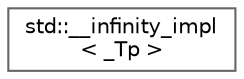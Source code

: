 digraph "Graphical Class Hierarchy"
{
 // LATEX_PDF_SIZE
  bgcolor="transparent";
  edge [fontname=Helvetica,fontsize=10,labelfontname=Helvetica,labelfontsize=10];
  node [fontname=Helvetica,fontsize=10,shape=box,height=0.2,width=0.4];
  rankdir="LR";
  Node0 [id="Node000000",label="std::__infinity_impl\l\< _Tp \>",height=0.2,width=0.4,color="grey40", fillcolor="white", style="filled",URL="$structstd_1_1____infinity__impl.html",tooltip=" "];
}
